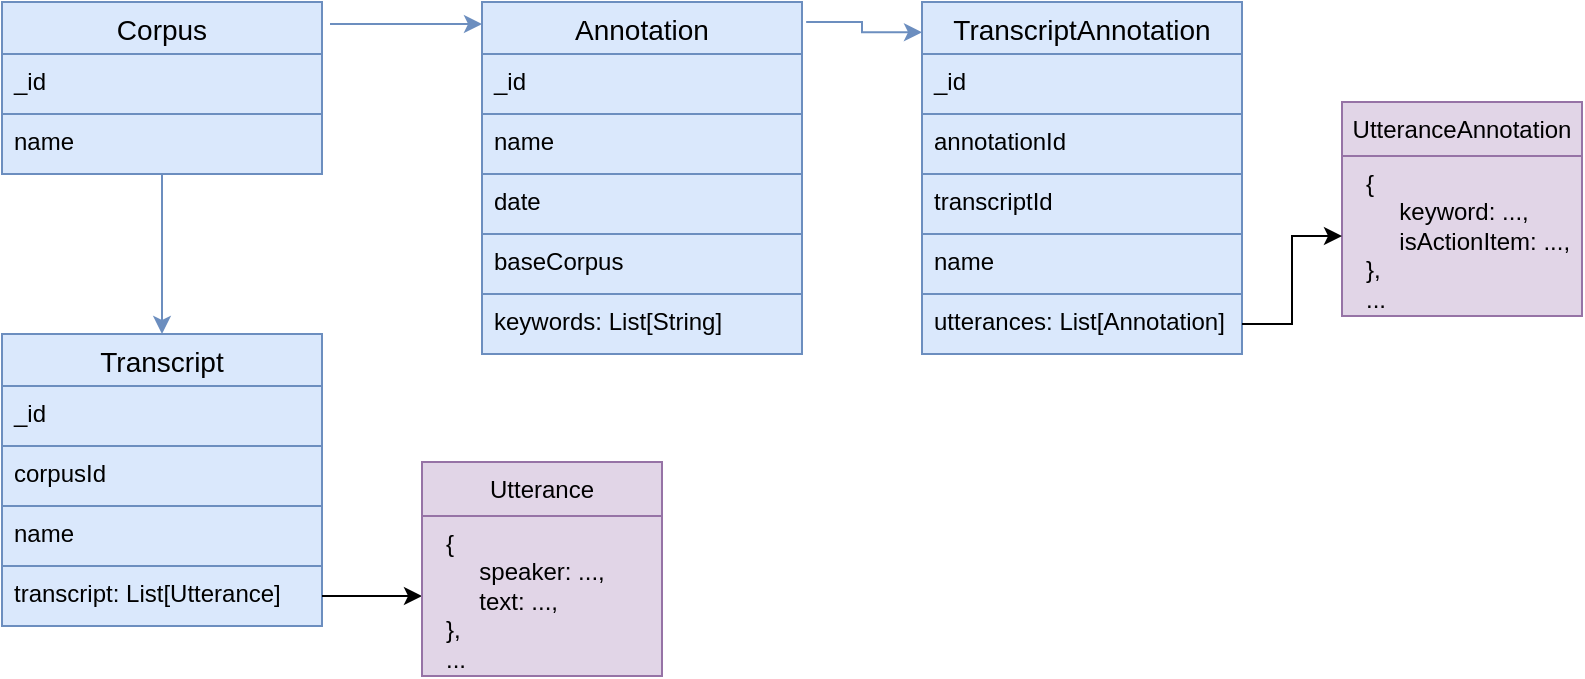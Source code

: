 <mxfile version="14.6.13" type="device"><diagram id="Et83VBprEuQNVolX0zIe" name="Page-1"><mxGraphModel dx="1106" dy="801" grid="1" gridSize="10" guides="1" tooltips="1" connect="1" arrows="1" fold="1" page="1" pageScale="1" pageWidth="827" pageHeight="1169" math="0" shadow="0"><root><mxCell id="0"/><mxCell id="1" parent="0"/><mxCell id="GSw7XE8ShMDi7JAKWK7q-8" value="" style="edgeStyle=orthogonalEdgeStyle;rounded=0;orthogonalLoop=1;jettySize=auto;html=1;fillColor=#dae8fc;strokeColor=#6c8ebf;" edge="1" parent="1" source="GSw7XE8ShMDi7JAKWK7q-1" target="GSw7XE8ShMDi7JAKWK7q-5"><mxGeometry relative="1" as="geometry"/></mxCell><mxCell id="GSw7XE8ShMDi7JAKWK7q-16" value="" style="edgeStyle=orthogonalEdgeStyle;rounded=0;orthogonalLoop=1;jettySize=auto;html=1;exitX=1.025;exitY=0.128;exitDx=0;exitDy=0;exitPerimeter=0;fillColor=#dae8fc;strokeColor=#6c8ebf;" edge="1" parent="1" source="GSw7XE8ShMDi7JAKWK7q-1"><mxGeometry relative="1" as="geometry"><mxPoint x="340" y="261" as="targetPoint"/></mxGeometry></mxCell><mxCell id="GSw7XE8ShMDi7JAKWK7q-1" value="Corpus" style="swimlane;fontStyle=0;childLayout=stackLayout;horizontal=1;startSize=26;horizontalStack=0;resizeParent=1;resizeParentMax=0;resizeLast=0;collapsible=1;marginBottom=0;align=center;fontSize=14;fillColor=#dae8fc;strokeColor=#6c8ebf;" vertex="1" parent="1"><mxGeometry x="100" y="250" width="160" height="86" as="geometry"/></mxCell><mxCell id="GSw7XE8ShMDi7JAKWK7q-2" value="_id" style="text;strokeColor=#6c8ebf;fillColor=#dae8fc;spacingLeft=4;spacingRight=4;overflow=hidden;rotatable=0;points=[[0,0.5],[1,0.5]];portConstraint=eastwest;fontSize=12;" vertex="1" parent="GSw7XE8ShMDi7JAKWK7q-1"><mxGeometry y="26" width="160" height="30" as="geometry"/></mxCell><mxCell id="GSw7XE8ShMDi7JAKWK7q-3" value="name" style="text;strokeColor=#6c8ebf;fillColor=#dae8fc;spacingLeft=4;spacingRight=4;overflow=hidden;rotatable=0;points=[[0,0.5],[1,0.5]];portConstraint=eastwest;fontSize=12;" vertex="1" parent="GSw7XE8ShMDi7JAKWK7q-1"><mxGeometry y="56" width="160" height="30" as="geometry"/></mxCell><mxCell id="GSw7XE8ShMDi7JAKWK7q-5" value="Transcript" style="swimlane;fontStyle=0;childLayout=stackLayout;horizontal=1;startSize=26;horizontalStack=0;resizeParent=1;resizeParentMax=0;resizeLast=0;collapsible=1;marginBottom=0;align=center;fontSize=14;fillColor=#dae8fc;strokeColor=#6c8ebf;" vertex="1" parent="1"><mxGeometry x="100" y="416" width="160" height="146" as="geometry"/></mxCell><mxCell id="GSw7XE8ShMDi7JAKWK7q-6" value="_id" style="text;strokeColor=#6c8ebf;fillColor=#dae8fc;spacingLeft=4;spacingRight=4;overflow=hidden;rotatable=0;points=[[0,0.5],[1,0.5]];portConstraint=eastwest;fontSize=12;" vertex="1" parent="GSw7XE8ShMDi7JAKWK7q-5"><mxGeometry y="26" width="160" height="30" as="geometry"/></mxCell><mxCell id="GSw7XE8ShMDi7JAKWK7q-7" value="corpusId" style="text;strokeColor=#6c8ebf;fillColor=#dae8fc;spacingLeft=4;spacingRight=4;overflow=hidden;rotatable=0;points=[[0,0.5],[1,0.5]];portConstraint=eastwest;fontSize=12;" vertex="1" parent="GSw7XE8ShMDi7JAKWK7q-5"><mxGeometry y="56" width="160" height="30" as="geometry"/></mxCell><mxCell id="GSw7XE8ShMDi7JAKWK7q-9" value="name" style="text;strokeColor=#6c8ebf;fillColor=#dae8fc;spacingLeft=4;spacingRight=4;overflow=hidden;rotatable=0;points=[[0,0.5],[1,0.5]];portConstraint=eastwest;fontSize=12;" vertex="1" parent="GSw7XE8ShMDi7JAKWK7q-5"><mxGeometry y="86" width="160" height="30" as="geometry"/></mxCell><mxCell id="GSw7XE8ShMDi7JAKWK7q-10" value="transcript: List[Utterance]" style="text;strokeColor=#6c8ebf;fillColor=#dae8fc;spacingLeft=4;spacingRight=4;overflow=hidden;rotatable=0;points=[[0,0.5],[1,0.5]];portConstraint=eastwest;fontSize=12;" vertex="1" parent="GSw7XE8ShMDi7JAKWK7q-5"><mxGeometry y="116" width="160" height="30" as="geometry"/></mxCell><mxCell id="GSw7XE8ShMDi7JAKWK7q-11" style="edgeStyle=orthogonalEdgeStyle;rounded=0;orthogonalLoop=1;jettySize=auto;html=1;entryX=0;entryY=0.5;entryDx=0;entryDy=0;" edge="1" parent="1" source="GSw7XE8ShMDi7JAKWK7q-10" target="GSw7XE8ShMDi7JAKWK7q-12"><mxGeometry relative="1" as="geometry"><mxPoint x="390" y="547" as="targetPoint"/></mxGeometry></mxCell><mxCell id="GSw7XE8ShMDi7JAKWK7q-33" style="edgeStyle=orthogonalEdgeStyle;rounded=0;orthogonalLoop=1;jettySize=auto;html=1;entryX=0;entryY=0.086;entryDx=0;entryDy=0;entryPerimeter=0;exitX=1.013;exitY=0.057;exitDx=0;exitDy=0;exitPerimeter=0;fillColor=#dae8fc;strokeColor=#6c8ebf;" edge="1" parent="1" source="GSw7XE8ShMDi7JAKWK7q-13" target="GSw7XE8ShMDi7JAKWK7q-22"><mxGeometry relative="1" as="geometry"/></mxCell><mxCell id="GSw7XE8ShMDi7JAKWK7q-13" value="Annotation" style="swimlane;fontStyle=0;childLayout=stackLayout;horizontal=1;startSize=26;horizontalStack=0;resizeParent=1;resizeParentMax=0;resizeLast=0;collapsible=1;marginBottom=0;align=center;fontSize=14;fillColor=#dae8fc;strokeColor=#6c8ebf;" vertex="1" parent="1"><mxGeometry x="340" y="250" width="160" height="176" as="geometry"/></mxCell><mxCell id="GSw7XE8ShMDi7JAKWK7q-14" value="_id" style="text;strokeColor=#6c8ebf;fillColor=#dae8fc;spacingLeft=4;spacingRight=4;overflow=hidden;rotatable=0;points=[[0,0.5],[1,0.5]];portConstraint=eastwest;fontSize=12;" vertex="1" parent="GSw7XE8ShMDi7JAKWK7q-13"><mxGeometry y="26" width="160" height="30" as="geometry"/></mxCell><mxCell id="GSw7XE8ShMDi7JAKWK7q-15" value="name" style="text;strokeColor=#6c8ebf;fillColor=#dae8fc;spacingLeft=4;spacingRight=4;overflow=hidden;rotatable=0;points=[[0,0.5],[1,0.5]];portConstraint=eastwest;fontSize=12;" vertex="1" parent="GSw7XE8ShMDi7JAKWK7q-13"><mxGeometry y="56" width="160" height="30" as="geometry"/></mxCell><mxCell id="GSw7XE8ShMDi7JAKWK7q-17" value="date" style="text;strokeColor=#6c8ebf;fillColor=#dae8fc;spacingLeft=4;spacingRight=4;overflow=hidden;rotatable=0;points=[[0,0.5],[1,0.5]];portConstraint=eastwest;fontSize=12;" vertex="1" parent="GSw7XE8ShMDi7JAKWK7q-13"><mxGeometry y="86" width="160" height="30" as="geometry"/></mxCell><mxCell id="GSw7XE8ShMDi7JAKWK7q-18" value="baseCorpus" style="text;strokeColor=#6c8ebf;fillColor=#dae8fc;spacingLeft=4;spacingRight=4;overflow=hidden;rotatable=0;points=[[0,0.5],[1,0.5]];portConstraint=eastwest;fontSize=12;" vertex="1" parent="GSw7XE8ShMDi7JAKWK7q-13"><mxGeometry y="116" width="160" height="30" as="geometry"/></mxCell><mxCell id="GSw7XE8ShMDi7JAKWK7q-19" value="keywords: List[String]" style="text;strokeColor=#6c8ebf;fillColor=#dae8fc;spacingLeft=4;spacingRight=4;overflow=hidden;rotatable=0;points=[[0,0.5],[1,0.5]];portConstraint=eastwest;fontSize=12;" vertex="1" parent="GSw7XE8ShMDi7JAKWK7q-13"><mxGeometry y="146" width="160" height="30" as="geometry"/></mxCell><mxCell id="GSw7XE8ShMDi7JAKWK7q-21" value="" style="group;fillColor=#e1d5e7;strokeColor=#9673a6;" vertex="1" connectable="0" parent="1"><mxGeometry x="310" y="480" width="120" height="107" as="geometry"/></mxCell><mxCell id="GSw7XE8ShMDi7JAKWK7q-12" value="{&lt;br&gt;&amp;nbsp; &amp;nbsp; &amp;nbsp;speaker: ...,&lt;br&gt;&amp;nbsp; &amp;nbsp; &amp;nbsp;text: ...,&lt;br&gt;},&lt;br&gt;..." style="whiteSpace=wrap;html=1;align=left;verticalAlign=top;spacingLeft=10;fillColor=#e1d5e7;strokeColor=#9673a6;" vertex="1" parent="GSw7XE8ShMDi7JAKWK7q-21"><mxGeometry y="27" width="120" height="80" as="geometry"/></mxCell><mxCell id="GSw7XE8ShMDi7JAKWK7q-20" value="Utterance" style="whiteSpace=wrap;html=1;align=center;fillColor=#e1d5e7;strokeColor=#9673a6;" vertex="1" parent="GSw7XE8ShMDi7JAKWK7q-21"><mxGeometry width="120" height="27" as="geometry"/></mxCell><mxCell id="GSw7XE8ShMDi7JAKWK7q-22" value="TranscriptAnnotation" style="swimlane;fontStyle=0;childLayout=stackLayout;horizontal=1;startSize=26;horizontalStack=0;resizeParent=1;resizeParentMax=0;resizeLast=0;collapsible=1;marginBottom=0;align=center;fontSize=14;fillColor=#dae8fc;strokeColor=#6c8ebf;" vertex="1" parent="1"><mxGeometry x="560" y="250" width="160" height="176" as="geometry"/></mxCell><mxCell id="GSw7XE8ShMDi7JAKWK7q-23" value="_id" style="text;strokeColor=#6c8ebf;fillColor=#dae8fc;spacingLeft=4;spacingRight=4;overflow=hidden;rotatable=0;points=[[0,0.5],[1,0.5]];portConstraint=eastwest;fontSize=12;" vertex="1" parent="GSw7XE8ShMDi7JAKWK7q-22"><mxGeometry y="26" width="160" height="30" as="geometry"/></mxCell><mxCell id="GSw7XE8ShMDi7JAKWK7q-24" value="annotationId" style="text;strokeColor=#6c8ebf;fillColor=#dae8fc;spacingLeft=4;spacingRight=4;overflow=hidden;rotatable=0;points=[[0,0.5],[1,0.5]];portConstraint=eastwest;fontSize=12;" vertex="1" parent="GSw7XE8ShMDi7JAKWK7q-22"><mxGeometry y="56" width="160" height="30" as="geometry"/></mxCell><mxCell id="GSw7XE8ShMDi7JAKWK7q-34" value="transcriptId" style="text;strokeColor=#6c8ebf;fillColor=#dae8fc;spacingLeft=4;spacingRight=4;overflow=hidden;rotatable=0;points=[[0,0.5],[1,0.5]];portConstraint=eastwest;fontSize=12;" vertex="1" parent="GSw7XE8ShMDi7JAKWK7q-22"><mxGeometry y="86" width="160" height="30" as="geometry"/></mxCell><mxCell id="GSw7XE8ShMDi7JAKWK7q-35" value="name" style="text;strokeColor=#6c8ebf;fillColor=#dae8fc;spacingLeft=4;spacingRight=4;overflow=hidden;rotatable=0;points=[[0,0.5],[1,0.5]];portConstraint=eastwest;fontSize=12;" vertex="1" parent="GSw7XE8ShMDi7JAKWK7q-22"><mxGeometry y="116" width="160" height="30" as="geometry"/></mxCell><mxCell id="GSw7XE8ShMDi7JAKWK7q-25" value="utterances: List[Annotation]" style="text;strokeColor=#6c8ebf;fillColor=#dae8fc;spacingLeft=4;spacingRight=4;overflow=hidden;rotatable=0;points=[[0,0.5],[1,0.5]];portConstraint=eastwest;fontSize=12;" vertex="1" parent="GSw7XE8ShMDi7JAKWK7q-22"><mxGeometry y="146" width="160" height="30" as="geometry"/></mxCell><mxCell id="GSw7XE8ShMDi7JAKWK7q-29" value="" style="group;fillColor=#e1d5e7;strokeColor=#9673a6;" vertex="1" connectable="0" parent="1"><mxGeometry x="770" y="300" width="120" height="107" as="geometry"/></mxCell><mxCell id="GSw7XE8ShMDi7JAKWK7q-30" value="{&lt;br&gt;&amp;nbsp; &amp;nbsp; &amp;nbsp;keyword: ...,&lt;br&gt;&amp;nbsp; &amp;nbsp; &amp;nbsp;isActionItem: ...,&lt;br&gt;},&lt;br&gt;..." style="whiteSpace=wrap;html=1;align=left;verticalAlign=top;spacingLeft=10;fillColor=#e1d5e7;strokeColor=#9673a6;" vertex="1" parent="GSw7XE8ShMDi7JAKWK7q-29"><mxGeometry y="27" width="120" height="80" as="geometry"/></mxCell><mxCell id="GSw7XE8ShMDi7JAKWK7q-31" value="UtteranceAnnotation" style="whiteSpace=wrap;html=1;align=center;fillColor=#e1d5e7;strokeColor=#9673a6;" vertex="1" parent="GSw7XE8ShMDi7JAKWK7q-29"><mxGeometry width="120" height="27" as="geometry"/></mxCell><mxCell id="GSw7XE8ShMDi7JAKWK7q-32" style="edgeStyle=orthogonalEdgeStyle;rounded=0;orthogonalLoop=1;jettySize=auto;html=1;entryX=0;entryY=0.5;entryDx=0;entryDy=0;exitX=1;exitY=0.5;exitDx=0;exitDy=0;" edge="1" parent="1" source="GSw7XE8ShMDi7JAKWK7q-25" target="GSw7XE8ShMDi7JAKWK7q-30"><mxGeometry relative="1" as="geometry"/></mxCell></root></mxGraphModel></diagram></mxfile>